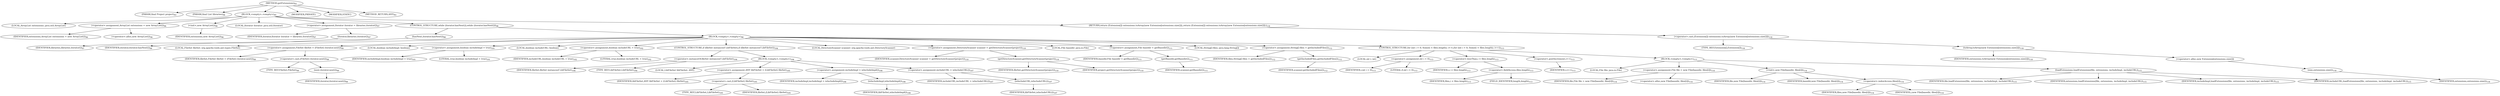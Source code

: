 digraph "getExtensions" {  
"116" [label = <(METHOD,getExtensions)<SUB>93</SUB>> ]
"117" [label = <(PARAM,final Project project)<SUB>93</SUB>> ]
"118" [label = <(PARAM,final List libraries)<SUB>94</SUB>> ]
"119" [label = <(BLOCK,&lt;empty&gt;,&lt;empty&gt;)<SUB>95</SUB>> ]
"6" [label = <(LOCAL,ArrayList extensions: java.util.ArrayList)> ]
"120" [label = <(&lt;operator&gt;.assignment,ArrayList extensions = new ArrayList())<SUB>96</SUB>> ]
"121" [label = <(IDENTIFIER,extensions,ArrayList extensions = new ArrayList())<SUB>96</SUB>> ]
"122" [label = <(&lt;operator&gt;.alloc,new ArrayList())<SUB>96</SUB>> ]
"123" [label = <(&lt;init&gt;,new ArrayList())<SUB>96</SUB>> ]
"5" [label = <(IDENTIFIER,extensions,new ArrayList())<SUB>96</SUB>> ]
"124" [label = <(LOCAL,Iterator iterator: java.util.Iterator)> ]
"125" [label = <(&lt;operator&gt;.assignment,Iterator iterator = libraries.iterator())<SUB>97</SUB>> ]
"126" [label = <(IDENTIFIER,iterator,Iterator iterator = libraries.iterator())<SUB>97</SUB>> ]
"127" [label = <(iterator,libraries.iterator())<SUB>97</SUB>> ]
"128" [label = <(IDENTIFIER,libraries,libraries.iterator())<SUB>97</SUB>> ]
"129" [label = <(CONTROL_STRUCTURE,while (iterator.hasNext()),while (iterator.hasNext()))<SUB>98</SUB>> ]
"130" [label = <(hasNext,iterator.hasNext())<SUB>98</SUB>> ]
"131" [label = <(IDENTIFIER,iterator,iterator.hasNext())<SUB>98</SUB>> ]
"132" [label = <(BLOCK,&lt;empty&gt;,&lt;empty&gt;)<SUB>98</SUB>> ]
"133" [label = <(LOCAL,FileSet fileSet: org.apache.tools.ant.types.FileSet)> ]
"134" [label = <(&lt;operator&gt;.assignment,FileSet fileSet = (FileSet) iterator.next())<SUB>99</SUB>> ]
"135" [label = <(IDENTIFIER,fileSet,FileSet fileSet = (FileSet) iterator.next())<SUB>99</SUB>> ]
"136" [label = <(&lt;operator&gt;.cast,(FileSet) iterator.next())<SUB>99</SUB>> ]
"137" [label = <(TYPE_REF,FileSet,FileSet)<SUB>99</SUB>> ]
"138" [label = <(next,iterator.next())<SUB>99</SUB>> ]
"139" [label = <(IDENTIFIER,iterator,iterator.next())<SUB>99</SUB>> ]
"140" [label = <(LOCAL,boolean includeImpl: boolean)> ]
"141" [label = <(&lt;operator&gt;.assignment,boolean includeImpl = true)<SUB>101</SUB>> ]
"142" [label = <(IDENTIFIER,includeImpl,boolean includeImpl = true)<SUB>101</SUB>> ]
"143" [label = <(LITERAL,true,boolean includeImpl = true)<SUB>101</SUB>> ]
"144" [label = <(LOCAL,boolean includeURL: boolean)> ]
"145" [label = <(&lt;operator&gt;.assignment,boolean includeURL = true)<SUB>102</SUB>> ]
"146" [label = <(IDENTIFIER,includeURL,boolean includeURL = true)<SUB>102</SUB>> ]
"147" [label = <(LITERAL,true,boolean includeURL = true)<SUB>102</SUB>> ]
"148" [label = <(CONTROL_STRUCTURE,if (fileSet instanceof LibFileSet),if (fileSet instanceof LibFileSet))<SUB>104</SUB>> ]
"149" [label = <(&lt;operator&gt;.instanceOf,fileSet instanceof LibFileSet)<SUB>104</SUB>> ]
"150" [label = <(IDENTIFIER,fileSet,fileSet instanceof LibFileSet)<SUB>104</SUB>> ]
"151" [label = <(TYPE_REF,LibFileSet,LibFileSet)<SUB>104</SUB>> ]
"152" [label = <(BLOCK,&lt;empty&gt;,&lt;empty&gt;)<SUB>104</SUB>> ]
"153" [label = <(LOCAL,LibFileSet libFileSet: ANY)> ]
"154" [label = <(&lt;operator&gt;.assignment,ANY libFileSet = (LibFileSet) fileSet)<SUB>105</SUB>> ]
"155" [label = <(IDENTIFIER,libFileSet,ANY libFileSet = (LibFileSet) fileSet)<SUB>105</SUB>> ]
"156" [label = <(&lt;operator&gt;.cast,(LibFileSet) fileSet)<SUB>105</SUB>> ]
"157" [label = <(TYPE_REF,LibFileSet,LibFileSet)<SUB>105</SUB>> ]
"158" [label = <(IDENTIFIER,fileSet,(LibFileSet) fileSet)<SUB>105</SUB>> ]
"159" [label = <(&lt;operator&gt;.assignment,includeImpl = isIncludeImpl())<SUB>106</SUB>> ]
"160" [label = <(IDENTIFIER,includeImpl,includeImpl = isIncludeImpl())<SUB>106</SUB>> ]
"161" [label = <(isIncludeImpl,isIncludeImpl())<SUB>106</SUB>> ]
"162" [label = <(IDENTIFIER,libFileSet,isIncludeImpl())<SUB>106</SUB>> ]
"163" [label = <(&lt;operator&gt;.assignment,includeURL = isIncludeURL())<SUB>107</SUB>> ]
"164" [label = <(IDENTIFIER,includeURL,includeURL = isIncludeURL())<SUB>107</SUB>> ]
"165" [label = <(isIncludeURL,isIncludeURL())<SUB>107</SUB>> ]
"166" [label = <(IDENTIFIER,libFileSet,isIncludeURL())<SUB>107</SUB>> ]
"167" [label = <(LOCAL,DirectoryScanner scanner: org.apache.tools.ant.DirectoryScanner)> ]
"168" [label = <(&lt;operator&gt;.assignment,DirectoryScanner scanner = getDirectoryScanner(project))<SUB>110</SUB>> ]
"169" [label = <(IDENTIFIER,scanner,DirectoryScanner scanner = getDirectoryScanner(project))<SUB>110</SUB>> ]
"170" [label = <(getDirectoryScanner,getDirectoryScanner(project))<SUB>110</SUB>> ]
"171" [label = <(IDENTIFIER,fileSet,getDirectoryScanner(project))<SUB>110</SUB>> ]
"172" [label = <(IDENTIFIER,project,getDirectoryScanner(project))<SUB>110</SUB>> ]
"173" [label = <(LOCAL,File basedir: java.io.File)> ]
"174" [label = <(&lt;operator&gt;.assignment,File basedir = getBasedir())<SUB>111</SUB>> ]
"175" [label = <(IDENTIFIER,basedir,File basedir = getBasedir())<SUB>111</SUB>> ]
"176" [label = <(getBasedir,getBasedir())<SUB>111</SUB>> ]
"177" [label = <(IDENTIFIER,scanner,getBasedir())<SUB>111</SUB>> ]
"178" [label = <(LOCAL,String[] files: java.lang.String[])> ]
"179" [label = <(&lt;operator&gt;.assignment,String[] files = getIncludedFiles())<SUB>112</SUB>> ]
"180" [label = <(IDENTIFIER,files,String[] files = getIncludedFiles())<SUB>112</SUB>> ]
"181" [label = <(getIncludedFiles,getIncludedFiles())<SUB>112</SUB>> ]
"182" [label = <(IDENTIFIER,scanner,getIncludedFiles())<SUB>112</SUB>> ]
"183" [label = <(CONTROL_STRUCTURE,for (int i = 0; Some(i &lt; files.length); i++),for (int i = 0; Some(i &lt; files.length); i++))<SUB>113</SUB>> ]
"184" [label = <(LOCAL,int i: int)> ]
"185" [label = <(&lt;operator&gt;.assignment,int i = 0)<SUB>113</SUB>> ]
"186" [label = <(IDENTIFIER,i,int i = 0)<SUB>113</SUB>> ]
"187" [label = <(LITERAL,0,int i = 0)<SUB>113</SUB>> ]
"188" [label = <(&lt;operator&gt;.lessThan,i &lt; files.length)<SUB>113</SUB>> ]
"189" [label = <(IDENTIFIER,i,i &lt; files.length)<SUB>113</SUB>> ]
"190" [label = <(&lt;operator&gt;.fieldAccess,files.length)<SUB>113</SUB>> ]
"191" [label = <(IDENTIFIER,files,i &lt; files.length)<SUB>113</SUB>> ]
"192" [label = <(FIELD_IDENTIFIER,length,length)<SUB>113</SUB>> ]
"193" [label = <(&lt;operator&gt;.postIncrement,i++)<SUB>113</SUB>> ]
"194" [label = <(IDENTIFIER,i,i++)<SUB>113</SUB>> ]
"195" [label = <(BLOCK,&lt;empty&gt;,&lt;empty&gt;)<SUB>113</SUB>> ]
"8" [label = <(LOCAL,File file: java.io.File)> ]
"196" [label = <(&lt;operator&gt;.assignment,File file = new File(basedir, files[i]))<SUB>114</SUB>> ]
"197" [label = <(IDENTIFIER,file,File file = new File(basedir, files[i]))<SUB>114</SUB>> ]
"198" [label = <(&lt;operator&gt;.alloc,new File(basedir, files[i]))<SUB>114</SUB>> ]
"199" [label = <(&lt;init&gt;,new File(basedir, files[i]))<SUB>114</SUB>> ]
"7" [label = <(IDENTIFIER,file,new File(basedir, files[i]))<SUB>114</SUB>> ]
"200" [label = <(IDENTIFIER,basedir,new File(basedir, files[i]))<SUB>114</SUB>> ]
"201" [label = <(&lt;operator&gt;.indexAccess,files[i])<SUB>114</SUB>> ]
"202" [label = <(IDENTIFIER,files,new File(basedir, files[i]))<SUB>114</SUB>> ]
"203" [label = <(IDENTIFIER,i,new File(basedir, files[i]))<SUB>114</SUB>> ]
"204" [label = <(loadExtensions,loadExtensions(file, extensions, includeImpl, includeURL))<SUB>115</SUB>> ]
"205" [label = <(IDENTIFIER,file,loadExtensions(file, extensions, includeImpl, includeURL))<SUB>115</SUB>> ]
"206" [label = <(IDENTIFIER,extensions,loadExtensions(file, extensions, includeImpl, includeURL))<SUB>115</SUB>> ]
"207" [label = <(IDENTIFIER,includeImpl,loadExtensions(file, extensions, includeImpl, includeURL))<SUB>115</SUB>> ]
"208" [label = <(IDENTIFIER,includeURL,loadExtensions(file, extensions, includeImpl, includeURL))<SUB>115</SUB>> ]
"209" [label = <(RETURN,return (Extension[]) extensions.toArray(new Extension[extensions.size()]);,return (Extension[]) extensions.toArray(new Extension[extensions.size()]);)<SUB>118</SUB>> ]
"210" [label = <(&lt;operator&gt;.cast,(Extension[]) extensions.toArray(new Extension[extensions.size()]))<SUB>118</SUB>> ]
"211" [label = <(TYPE_REF,Extension[],Extension[])<SUB>118</SUB>> ]
"212" [label = <(toArray,toArray(new Extension[extensions.size()]))<SUB>118</SUB>> ]
"213" [label = <(IDENTIFIER,extensions,toArray(new Extension[extensions.size()]))<SUB>118</SUB>> ]
"214" [label = <(&lt;operator&gt;.alloc,new Extension[extensions.size()])> ]
"215" [label = <(size,extensions.size())<SUB>118</SUB>> ]
"216" [label = <(IDENTIFIER,extensions,extensions.size())<SUB>118</SUB>> ]
"217" [label = <(MODIFIER,PRIVATE)> ]
"218" [label = <(MODIFIER,STATIC)> ]
"219" [label = <(METHOD_RETURN,ANY)<SUB>93</SUB>> ]
  "116" -> "117" 
  "116" -> "118" 
  "116" -> "119" 
  "116" -> "217" 
  "116" -> "218" 
  "116" -> "219" 
  "119" -> "6" 
  "119" -> "120" 
  "119" -> "123" 
  "119" -> "124" 
  "119" -> "125" 
  "119" -> "129" 
  "119" -> "209" 
  "120" -> "121" 
  "120" -> "122" 
  "123" -> "5" 
  "125" -> "126" 
  "125" -> "127" 
  "127" -> "128" 
  "129" -> "130" 
  "129" -> "132" 
  "130" -> "131" 
  "132" -> "133" 
  "132" -> "134" 
  "132" -> "140" 
  "132" -> "141" 
  "132" -> "144" 
  "132" -> "145" 
  "132" -> "148" 
  "132" -> "167" 
  "132" -> "168" 
  "132" -> "173" 
  "132" -> "174" 
  "132" -> "178" 
  "132" -> "179" 
  "132" -> "183" 
  "134" -> "135" 
  "134" -> "136" 
  "136" -> "137" 
  "136" -> "138" 
  "138" -> "139" 
  "141" -> "142" 
  "141" -> "143" 
  "145" -> "146" 
  "145" -> "147" 
  "148" -> "149" 
  "148" -> "152" 
  "149" -> "150" 
  "149" -> "151" 
  "152" -> "153" 
  "152" -> "154" 
  "152" -> "159" 
  "152" -> "163" 
  "154" -> "155" 
  "154" -> "156" 
  "156" -> "157" 
  "156" -> "158" 
  "159" -> "160" 
  "159" -> "161" 
  "161" -> "162" 
  "163" -> "164" 
  "163" -> "165" 
  "165" -> "166" 
  "168" -> "169" 
  "168" -> "170" 
  "170" -> "171" 
  "170" -> "172" 
  "174" -> "175" 
  "174" -> "176" 
  "176" -> "177" 
  "179" -> "180" 
  "179" -> "181" 
  "181" -> "182" 
  "183" -> "184" 
  "183" -> "185" 
  "183" -> "188" 
  "183" -> "193" 
  "183" -> "195" 
  "185" -> "186" 
  "185" -> "187" 
  "188" -> "189" 
  "188" -> "190" 
  "190" -> "191" 
  "190" -> "192" 
  "193" -> "194" 
  "195" -> "8" 
  "195" -> "196" 
  "195" -> "199" 
  "195" -> "204" 
  "196" -> "197" 
  "196" -> "198" 
  "199" -> "7" 
  "199" -> "200" 
  "199" -> "201" 
  "201" -> "202" 
  "201" -> "203" 
  "204" -> "205" 
  "204" -> "206" 
  "204" -> "207" 
  "204" -> "208" 
  "209" -> "210" 
  "210" -> "211" 
  "210" -> "212" 
  "212" -> "213" 
  "212" -> "214" 
  "214" -> "215" 
  "215" -> "216" 
}
